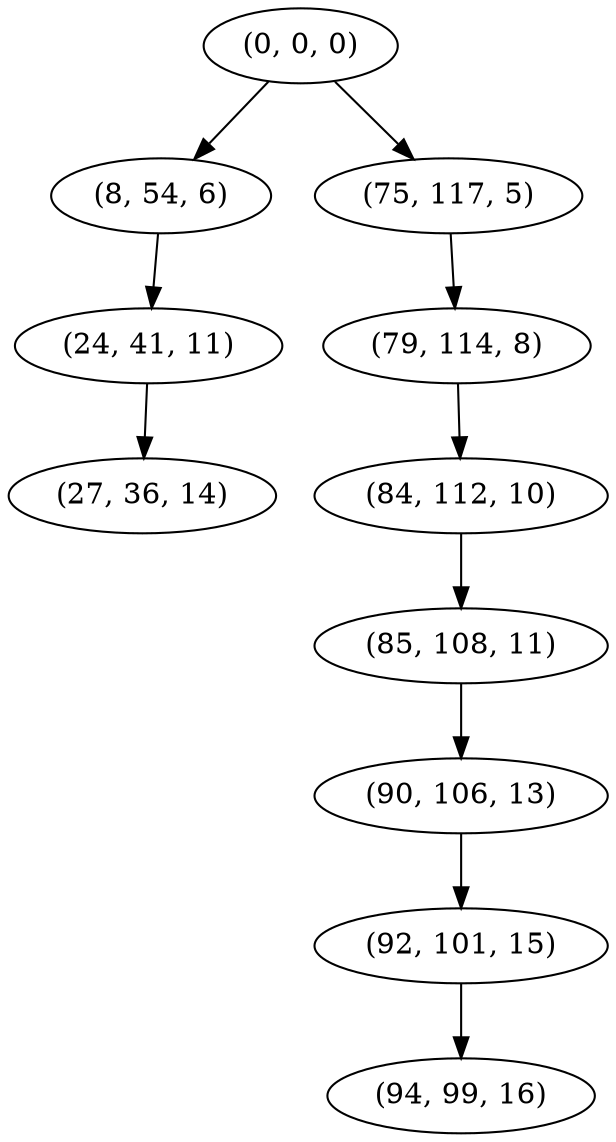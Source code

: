 digraph tree {
    "(0, 0, 0)";
    "(8, 54, 6)";
    "(24, 41, 11)";
    "(27, 36, 14)";
    "(75, 117, 5)";
    "(79, 114, 8)";
    "(84, 112, 10)";
    "(85, 108, 11)";
    "(90, 106, 13)";
    "(92, 101, 15)";
    "(94, 99, 16)";
    "(0, 0, 0)" -> "(8, 54, 6)";
    "(0, 0, 0)" -> "(75, 117, 5)";
    "(8, 54, 6)" -> "(24, 41, 11)";
    "(24, 41, 11)" -> "(27, 36, 14)";
    "(75, 117, 5)" -> "(79, 114, 8)";
    "(79, 114, 8)" -> "(84, 112, 10)";
    "(84, 112, 10)" -> "(85, 108, 11)";
    "(85, 108, 11)" -> "(90, 106, 13)";
    "(90, 106, 13)" -> "(92, 101, 15)";
    "(92, 101, 15)" -> "(94, 99, 16)";
}
